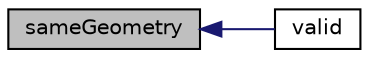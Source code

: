 digraph "sameGeometry"
{
  bgcolor="transparent";
  edge [fontname="Helvetica",fontsize="10",labelfontname="Helvetica",labelfontsize="10"];
  node [fontname="Helvetica",fontsize="10",shape=record];
  rankdir="LR";
  Node1 [label="sameGeometry",height=0.2,width=0.4,color="black", fillcolor="grey75", style="filled", fontcolor="black"];
  Node1 -> Node2 [dir="back",color="midnightblue",fontsize="10",style="solid",fontname="Helvetica"];
  Node2 [label="valid",height=0.2,width=0.4,color="black",URL="$a01915.html#a52b63ab4e26b7e77fdfb6cd72d07fd4e",tooltip="Check whether origin has been changed at all or. "];
}
